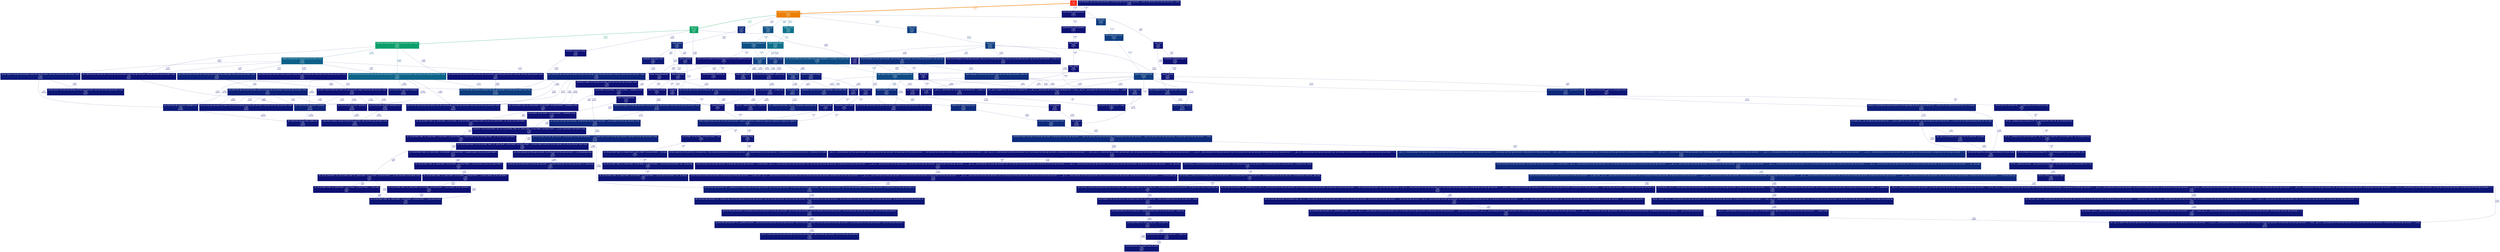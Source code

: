 digraph {
	graph [fontname=Arial, nodesep=0.125, ranksep=0.25];
	node [fontcolor=white, fontname=Arial, height=0, shape=box, style=filled, width=0];
	edge [fontname=Arial];
	1 [color="#fc1501", fontcolor="#ffffff", fontsize="10.00", label="main\n97.92%\n(0.00%)"];
	1 -> 2 [arrowsize="0.93", color="#eb7f03", fontcolor="#eb7f03", fontsize="10.00", label="86.65%\n1635×", labeldistance="3.47", penwidth="3.47"];
	1 -> 17 [arrowsize="0.35", color="#0d3d80", fontcolor="#0d3d80", fontsize="10.00", label="10.48%\n1×", labeldistance="0.50", penwidth="0.50"];
	1 -> 157 [arrowsize="0.35", color="#0d1074", fontcolor="#0d1074", fontsize="10.00", label="0.79%\n1×", labeldistance="0.50", penwidth="0.50"];
	2 [color="#eb7f03", fontcolor="#ffffff", fontsize="10.00", label="SharedComponent::TickComponents()\n86.65%\n(0.00%)\n1635×"];
	2 -> 3 [arrowsize="0.59", color="#0ba164", fontcolor="#0ba164", fontsize="10.00", label="35.19%\n1635×", labeldistance="1.41", penwidth="1.41"];
	2 -> 6 [arrowsize="0.44", color="#0c718c", fontcolor="#0c718c", fontsize="10.00", label="19.62%\n1635×", labeldistance="0.78", penwidth="0.78"];
	2 -> 9 [arrowsize="0.37", color="#0d5085", fontcolor="#0d5085", fontsize="10.00", label="13.96%\n1635×", labeldistance="0.56", penwidth="0.56"];
	2 -> 15 [arrowsize="0.35", color="#0d3e80", fontcolor="#0d3e80", fontsize="10.00", label="10.61%\n1634×", labeldistance="0.50", penwidth="0.50"];
	2 -> 34 [arrowsize="0.35", color="#0d287b", fontcolor="#0d287b", fontsize="10.00", label="6.26%\n1635×", labeldistance="0.50", penwidth="0.50"];
	2 -> 121 [arrowsize="0.35", color="#0d1174", fontcolor="#0d1174", fontsize="10.00", label="1.01%\n1635×", labeldistance="0.50", penwidth="0.50"];
	3 [color="#0ba164", fontcolor="#ffffff", fontsize="10.00", label="Map::Tick()\n35.19%\n(0.00%)\n1635×"];
	3 -> 4 [arrowsize="0.58", color="#0b9f6b", fontcolor="#0b9f6b", fontsize="10.00", label="33.86%\n26160×", labeldistance="1.35", penwidth="1.35"];
	3 -> 67 [arrowsize="0.35", color="#0d0d73", fontcolor="#0d0d73", fontsize="10.00", label="0.10%\n26160×", labeldistance="0.50", penwidth="0.50"];
	3 -> 133 [arrowsize="0.35", color="#0d1074", fontcolor="#0d1074", fontsize="10.00", label="0.76%\n26160×", labeldistance="0.50", penwidth="0.50"];
	3 -> 162 [arrowsize="0.35", color="#0d0f73", fontcolor="#0d0f73", fontsize="10.00", label="0.46%\n52320×", labeldistance="0.50", penwidth="0.50"];
	4 [color="#0b9f6b", fontcolor="#ffffff", fontsize="10.00", label="PlayerModel::UpdateMatrix(glm::tmat4x4<float, (glm::precision)0> const&)\n33.86%\n(0.00%)\n26160×"];
	4 -> 7 [arrowsize="0.39", color="#0c5686", fontcolor="#0c5686", fontsize="10.00", label="15.08%\n78480×", labeldistance="0.60", penwidth="0.60"];
	4 -> 8 [arrowsize="0.41", color="#0c6189", fontcolor="#0c6189", fontsize="10.00", label="17.02%\n184129×", labeldistance="0.68", penwidth="0.68"];
	4 -> 120 [arrowsize="0.35", color="#0d1074", fontcolor="#0d1074", fontsize="10.00", label="0.90%\n26160×", labeldistance="0.50", penwidth="0.50"];
	4 -> 122 [arrowsize="0.35", color="#0d1074", fontcolor="#0d1074", fontsize="10.00", label="0.87%\n26160×", labeldistance="0.50", penwidth="0.50"];
	5 [color="#0c718c", fontcolor="#ffffff", fontsize="10.00", label="Shader::RenderShaders()\n19.62%\n(0.00%)\n1635×"];
	5 -> 13 [arrowsize="0.35", color="#0d4081", fontcolor="#0d4081", fontsize="10.00", label="11.02%\n1635×", labeldistance="0.50", penwidth="0.50"];
	5 -> 20 [arrowsize="0.35", color="#0d317d", fontcolor="#0d317d", fontsize="10.00", label="8.11%\n1635×", labeldistance="0.50", penwidth="0.50"];
	6 [color="#0c718c", fontcolor="#ffffff", fontsize="10.00", label="Graphics::Tick()\n19.62%\n(0.00%)\n1635×"];
	6 -> 5 [arrowsize="0.44", color="#0c718c", fontcolor="#0c718c", fontsize="10.00", label="19.62%\n1635×", labeldistance="0.78", penwidth="0.78"];
	7 [color="#0c6389", fontcolor="#ffffff", fontsize="10.00", label="glm::tmat4x4<float, (glm::precision)0> glm::rotate<float, (glm::precision)0>(glm::tmat4x4<float, (glm::precision)0> const&, float, glm::tvec3<float, (glm::precision)0> const&)\n17.33%\n(0.00%)\n90180×"];
	7 -> 16 [arrowsize="0.35", color="#0d287b", fontcolor="#0d287b", fontsize="10.00", label="6.12%\n811618×", labeldistance="0.50", penwidth="0.50"];
	7 -> 37 [arrowsize="0.35", color="#0d1d78", fontcolor="#0d1d78", fontsize="10.00", label="3.82%\n1983958×", labeldistance="0.50", penwidth="0.50"];
	7 -> 46 [arrowsize="0.35", color="#0d0f74", fontcolor="#0d0f74", fontsize="10.00", label="0.64%\n901799×", labeldistance="0.50", penwidth="0.50"];
	7 -> 55 [arrowsize="0.35", color="#0d1776", fontcolor="#0d1776", fontsize="10.00", label="2.51%\n90180×", labeldistance="0.50", penwidth="0.50"];
	7 -> 61 [arrowsize="0.35", color="#0d1575", fontcolor="#0d1575", fontsize="10.00", label="2.08%\n2164320×", labeldistance="0.50", penwidth="0.50"];
	7 -> 63 [arrowsize="0.35", color="#0d1274", fontcolor="#0d1274", fontsize="10.00", label="1.25%\n541080×", labeldistance="0.50", penwidth="0.50"];
	7 -> 110 [arrowsize="0.35", color="#0d1074", fontcolor="#0d1074", fontsize="10.00", label="0.91%\n1623239×", labeldistance="0.50", penwidth="0.50"];
	8 [color="#0c6189", fontcolor="#ffffff", fontsize="10.00", label="Model3d::UpdateMatrix(glm::tmat4x4<float, (glm::precision)0> const&)\n17.02%\n(2.08%)\n184130×"];
	8 -> 7 [arrowsize="0.35", color="#0d1676", fontcolor="#0d1676", fontsize="10.00", label="2.25%\n11700×", labeldistance="0.50", penwidth="0.50"];
	8 -> 36 [arrowsize="0.35", color="#0d1e78", fontcolor="#0d1e78", fontsize="10.00", label="4.11%\n14163×", labeldistance="0.50", penwidth="0.50"];
	8 -> 40 [arrowsize="0.35", color="#0d2078", fontcolor="#0d2078", fontsize="10.00", label="4.37%\n14163×", labeldistance="0.50", penwidth="0.50"];
	8 -> 52 [arrowsize="0.35", color="#0d1a77", fontcolor="#0d1a77", fontsize="10.00", label="3.10%\n180229×", labeldistance="0.50", penwidth="0.50"];
	8 -> 122 [arrowsize="0.35", color="#0d0d73", fontcolor="#0d0d73", fontsize="10.00", label="0.13%\n3900×", labeldistance="0.50", penwidth="0.50"];
	8 -> 125 [arrowsize="0.35", color="#0d1074", fontcolor="#0d1074", fontsize="10.00", label="0.85%\n14163×", labeldistance="0.50", penwidth="0.50"];
	9 [color="#0d5085", fontcolor="#ffffff", fontsize="10.00", label="Loading::Tick()\n13.96%\n(0.00%)\n1635×"];
	9 -> 10 [arrowsize="0.37", color="#0d5085", fontcolor="#0d5085", fontsize="10.00", label="13.96%\n26×", labeldistance="0.56", penwidth="0.56"];
	10 [color="#0d5085", fontcolor="#ffffff", fontsize="10.00", label="std::function<void ()>::operator()() const\n13.96%\n(0.00%)\n26×"];
	10 -> 11 [arrowsize="0.36", color="#0d4b84", fontcolor="#0d4b84", fontsize="10.00", label="13.06%\n1×", labeldistance="0.52", penwidth="0.52"];
	10 -> 143 [arrowsize="0.35", color="#0d0f73", fontcolor="#0d0f73", fontsize="10.00", label="0.56%\n1×", labeldistance="0.50", penwidth="0.50"];
	11 [color="#0d4b84", fontcolor="#ffffff", fontsize="10.00", label="std::_Function_handler<void (), Map::Load(std::string const&)::{lambda()#1}>::_M_invoke(std::_Any_data const&)\n13.06%\n(0.00%)\n1×"];
	11 -> 12 [arrowsize="0.36", color="#0d4b84", fontcolor="#0d4b84", fontsize="10.00", label="13.06%\n1×", labeldistance="0.52", penwidth="0.52"];
	12 [color="#0d4b84", fontcolor="#ffffff", fontsize="10.00", label="Map::Load(std::string const&)::{lambda()#1}::operator()() const\n13.06%\n(0.00%)\n1×"];
	12 -> 25 [arrowsize="0.35", color="#0d2b7c", fontcolor="#0d2b7c", fontsize="10.00", label="6.84%\n33792×", labeldistance="0.50", penwidth="0.50"];
	12 -> 44 [arrowsize="0.35", color="#0d1e78", fontcolor="#0d1e78", fontsize="10.00", label="3.92%\n33792×", labeldistance="0.50", penwidth="0.50"];
	12 -> 112 [arrowsize="0.35", color="#0d1174", fontcolor="#0d1174", fontsize="10.00", label="1.04%\n131073×", labeldistance="0.50", penwidth="0.50"];
	12 -> 113 [arrowsize="0.35", color="#0d1174", fontcolor="#0d1174", fontsize="10.00", label="1.04%\n131072×", labeldistance="0.50", penwidth="0.50"];
	12 -> 128 [arrowsize="0.35", color="#0d0e73", fontcolor="#0d0e73", fontsize="10.00", label="0.21%\n131072×", labeldistance="0.50", penwidth="0.50"];
	13 [color="#0d4081", fontcolor="#ffffff", fontsize="10.00", label="Shader3d::Render()\n11.02%\n(2.08%)\n1635×"];
	13 -> 30 [arrowsize="0.35", color="#0d287b", fontcolor="#0d287b", fontsize="10.00", label="6.23%\n211903×", labeldistance="0.50", penwidth="0.50"];
	13 -> 36 [arrowsize="0.35", color="#0d0f73", fontcolor="#0d0f73", fontsize="10.00", label="0.47%\n1635×", labeldistance="0.50", penwidth="0.50"];
	13 -> 67 [arrowsize="0.35", color="#0d1174", fontcolor="#0d1174", fontsize="10.00", label="1.00%\n249529×", labeldistance="0.50", penwidth="0.50"];
	13 -> 97 [arrowsize="0.35", color="#0d1174", fontcolor="#0d1174", fontsize="10.00", label="1.04%\n249529×", labeldistance="0.50", penwidth="0.50"];
	14 [color="#0d3e80", fontcolor="#ffffff", fontsize="10.00", label="Player::Tick()\n10.61%\n(0.00%)\n26159×"];
	14 -> 21 [arrowsize="0.35", color="#0d2e7c", fontcolor="#0d2e7c", fontsize="10.00", label="7.40%\n26160×", labeldistance="0.50", penwidth="0.50"];
	14 -> 47 [arrowsize="0.35", color="#0d0f73", fontcolor="#0d0f73", fontsize="10.00", label="0.43%\n103953×", labeldistance="0.50", penwidth="0.50"];
	14 -> 48 [arrowsize="0.35", color="#0d0e73", fontcolor="#0d0e73", fontsize="10.00", label="0.41%\n104640×", labeldistance="0.50", penwidth="0.50"];
	14 -> 57 [arrowsize="0.35", color="#0d1675", fontcolor="#0d1675", fontsize="10.00", label="2.14%\n26160×", labeldistance="0.50", penwidth="0.50"];
	14 -> 162 [arrowsize="0.35", color="#0d0e73", fontcolor="#0d0e73", fontsize="10.00", label="0.23%\n26160×", labeldistance="0.50", penwidth="0.50"];
	15 [color="#0d3e80", fontcolor="#ffffff", fontsize="10.00", label="World::Tick()\n10.61%\n(0.00%)\n1634×"];
	15 -> 14 [arrowsize="0.35", color="#0d3e80", fontcolor="#0d3e80", fontsize="10.00", label="10.61%\n26159×", labeldistance="0.50", penwidth="0.50"];
	16 [color="#0d3d80", fontcolor="#ffffff", fontsize="10.00", label="glm::tvec4<float, (glm::precision)0> glm::operator*<float, (glm::precision)0>(glm::tvec4<float, (glm::precision)0> const&, float)\n10.42%\n(10.42%)\n1381006×"];
	17 [color="#0d3d80", fontcolor="#ffffff", fontsize="10.00", label="Client::Start()\n10.48%\n(0.00%)\n1×"];
	17 -> 18 [arrowsize="0.35", color="#0d3d80", fontcolor="#0d3d80", fontsize="10.00", label="10.47%\n1×", labeldistance="0.50", penwidth="0.50"];
	18 [color="#0d3d80", fontcolor="#ffffff", fontsize="10.00", label="Map::Load(std::string const&)\n10.47%\n(0.00%)\n1×"];
	18 -> 19 [arrowsize="0.35", color="#0d3c80", fontcolor="#0d3c80", fontsize="10.00", label="10.30%\n1×", labeldistance="0.50", penwidth="0.50"];
	19 [color="#0d3c80", fontcolor="#ffffff", fontsize="10.00", label="World::Load(std::string const&)\n10.30%\n(0.00%)\n1×"];
	19 -> 35 [arrowsize="0.35", color="#0d287b", fontcolor="#0d287b", fontsize="10.00", label="6.25%\n131072×", labeldistance="0.50", penwidth="0.50"];
	19 -> 43 [arrowsize="0.35", color="#0d1074", fontcolor="#0d1074", fontsize="10.00", label="0.77%\n196608×", labeldistance="0.50", penwidth="0.50"];
	19 -> 112 [arrowsize="0.35", color="#0d1174", fontcolor="#0d1174", fontsize="10.00", label="1.04%\n131073×", labeldistance="0.50", penwidth="0.50"];
	19 -> 113 [arrowsize="0.35", color="#0d1174", fontcolor="#0d1174", fontsize="10.00", label="1.04%\n131072×", labeldistance="0.50", penwidth="0.50"];
	19 -> 119 [arrowsize="0.35", color="#0d1074", fontcolor="#0d1074", fontsize="10.00", label="0.69%\n1×", labeldistance="0.50", penwidth="0.50"];
	19 -> 128 [arrowsize="0.35", color="#0d0f73", fontcolor="#0d0f73", fontsize="10.00", label="0.50%\n310272×", labeldistance="0.50", penwidth="0.50"];
	20 [color="#0d317d", fontcolor="#ffffff", fontsize="10.00", label="ShaderShadow::Render()\n8.11%\n(2.08%)\n1635×"];
	20 -> 36 [arrowsize="0.35", color="#0d0f73", fontcolor="#0d0f73", fontsize="10.00", label="0.47%\n1635×", labeldistance="0.50", penwidth="0.50"];
	20 -> 49 [arrowsize="0.35", color="#0d1c77", fontcolor="#0d1c77", fontsize="10.00", label="3.68%\n185871×", labeldistance="0.50", penwidth="0.50"];
	20 -> 67 [arrowsize="0.35", color="#0d1074", fontcolor="#0d1074", fontsize="10.00", label="0.85%\n212100×", labeldistance="0.50", penwidth="0.50"];
	20 -> 97 [arrowsize="0.35", color="#0d1074", fontcolor="#0d1074", fontsize="10.00", label="0.88%\n212100×", labeldistance="0.50", penwidth="0.50"];
	21 [color="#0d2e7c", fontcolor="#ffffff", fontsize="10.00", label="World::MoveBox(glm::tvec3<float, (glm::precision)0>*, glm::tvec3<float, (glm::precision)0>*, glm::tvec3<float, (glm::precision)0> const&, float) const\n7.40%\n(0.00%)\n26160×"];
	21 -> 22 [arrowsize="0.35", color="#0d2c7c", fontcolor="#0d2c7c", fontsize="10.00", label="6.97%\n140228×", labeldistance="0.50", penwidth="0.50"];
	21 -> 70 [arrowsize="0.35", color="#0d0f73", fontcolor="#0d0f73", fontsize="10.00", label="0.43%\n63311×", labeldistance="0.50", penwidth="0.50"];
	22 [color="#0d2c7c", fontcolor="#ffffff", fontsize="10.00", label="World::TestBox(glm::tvec3<float, (glm::precision)0> const&, glm::tvec3<float, (glm::precision)0> const&) const\n6.97%\n(0.00%)\n140228×"];
	22 -> 47 [arrowsize="0.35", color="#0d1a77", fontcolor="#0d1a77", fontsize="10.00", label="3.02%\n735662×", labeldistance="0.50", penwidth="0.50"];
	22 -> 48 [arrowsize="0.35", color="#0d1977", fontcolor="#0d1977", fontsize="10.00", label="2.99%\n762878×", labeldistance="0.50", penwidth="0.50"];
	22 -> 70 [arrowsize="0.35", color="#0d1174", fontcolor="#0d1174", fontsize="10.00", label="0.96%\n140228×", labeldistance="0.50", penwidth="0.50"];
	23 [color="#0d2b7c", fontcolor="#ffffff", fontsize="10.00", label="Geometry3d::Push(std::vector<glm::tvec3<float, (glm::precision)0>, std::allocator<glm::tvec3<float, (glm::precision)0> > > const&, std::vector<glm::tvec3<float, (glm::precision)0>, std::allocator<glm::tvec3<float, (glm::precision)0> > > const&, std::vector<glm::tvec2<float, (glm::precision)0>, std::allocator<glm::tvec2<float, (glm::precision)0> > > const&)\n6.84%\n(0.00%)\n33820×"];
	23 -> 29 [arrowsize="0.35", color="#0d287b", fontcolor="#0d287b", fontsize="10.00", label="6.25%\n67640×", labeldistance="0.50", penwidth="0.50"];
	23 -> 131 [arrowsize="0.35", color="#0d0f74", fontcolor="#0d0f74", fontsize="10.00", label="0.59%\n33820×", labeldistance="0.50", penwidth="0.50"];
	24 [color="#0d2b7c", fontcolor="#ffffff", fontsize="10.00", label="Geometry3d::operator+=(Geometry3d const&)\n6.84%\n(0.00%)\n33820×"];
	24 -> 23 [arrowsize="0.35", color="#0d2b7c", fontcolor="#0d2b7c", fontsize="10.00", label="6.84%\n33820×", labeldistance="0.50", penwidth="0.50"];
	25 [color="#0d2b7c", fontcolor="#ffffff", fontsize="10.00", label="Model3d::Add(Geometry3d const&)\n6.84%\n(0.00%)\n33820×"];
	25 -> 26 [arrowsize="0.35", color="#0d2b7c", fontcolor="#0d2b7c", fontsize="10.00", label="6.84%\n33820×", labeldistance="0.50", penwidth="0.50"];
	26 [color="#0d2b7c", fontcolor="#ffffff", fontsize="10.00", label="Model3d::Data::Add(Geometry3d const&)\n6.84%\n(0.00%)\n33820×"];
	26 -> 24 [arrowsize="0.35", color="#0d2b7c", fontcolor="#0d2b7c", fontsize="10.00", label="6.84%\n33820×", labeldistance="0.50", penwidth="0.50"];
	27 [color="#0d287b", fontcolor="#ffffff", fontsize="10.00", label="void std::vector<glm::tvec3<float, (glm::precision)0>, std::allocator<glm::tvec3<float, (glm::precision)0> > >::_M_range_insert<__gnu_cxx::__normal_iterator<glm::tvec3<float, (glm::precision)0> const*, std::vector<glm::tvec3<float, (glm::precision)0>, std::allocator<glm::tvec3<float, (glm::precision)0> > > > >(__gnu_cxx::__normal_iterator<glm::tvec3<float, (glm::precision)0>*, std::vector<glm::tvec3<float, (glm::precision)0>, std::allocator<glm::tvec3<float, (glm::precision)0> > > >, __gnu_cxx::__normal_iterator<glm::tvec3<float, (glm::precision)0> const*, std::vector<glm::tvec3<float, (glm::precision)0>, std::allocator<glm::tvec3<float, (glm::precision)0> > > >, __gnu_cxx::__normal_iterator<glm::tvec3<float, (glm::precision)0> const*, std::vector<glm::tvec3<float, (glm::precision)0>, std::allocator<glm::tvec3<float, (glm::precision)0> > > >, std::forward_iterator_tag)\n6.25%\n(0.00%)\n67640×"];
	27 -> 66 [arrowsize="0.35", color="#0d0e73", fontcolor="#0d0e73", fontsize="10.00", label="0.23%\n67640×", labeldistance="0.50", penwidth="0.50"];
	27 -> 82 [arrowsize="0.35", color="#0d1575", fontcolor="#0d1575", fontsize="10.00", label="2.08%\n67550×", labeldistance="0.50", penwidth="0.50"];
	27 -> 84 [arrowsize="0.35", color="#0d1575", fontcolor="#0d1575", fontsize="10.00", label="2.08%\n67549×", labeldistance="0.50", penwidth="0.50"];
	27 -> 100 [arrowsize="0.35", color="#0d1475", fontcolor="#0d1475", fontsize="10.00", label="1.86%\n67638×", labeldistance="0.50", penwidth="0.50"];
	28 [color="#0d287b", fontcolor="#ffffff", fontsize="10.00", label="void std::vector<glm::tvec3<float, (glm::precision)0>, std::allocator<glm::tvec3<float, (glm::precision)0> > >::_M_insert_dispatch<__gnu_cxx::__normal_iterator<glm::tvec3<float, (glm::precision)0> const*, std::vector<glm::tvec3<float, (glm::precision)0>, std::allocator<glm::tvec3<float, (glm::precision)0> > > > >(__gnu_cxx::__normal_iterator<glm::tvec3<float, (glm::precision)0>*, std::vector<glm::tvec3<float, (glm::precision)0>, std::allocator<glm::tvec3<float, (glm::precision)0> > > >, __gnu_cxx::__normal_iterator<glm::tvec3<float, (glm::precision)0> const*, std::vector<glm::tvec3<float, (glm::precision)0>, std::allocator<glm::tvec3<float, (glm::precision)0> > > >, __gnu_cxx::__normal_iterator<glm::tvec3<float, (glm::precision)0> const*, std::vector<glm::tvec3<float, (glm::precision)0>, std::allocator<glm::tvec3<float, (glm::precision)0> > > >, std::__false_type)\n6.25%\n(0.00%)\n67640×"];
	28 -> 27 [arrowsize="0.35", color="#0d287b", fontcolor="#0d287b", fontsize="10.00", label="6.25%\n67640×", labeldistance="0.50", penwidth="0.50"];
	29 [color="#0d287b", fontcolor="#ffffff", fontsize="10.00", label="__gnu_cxx::__normal_iterator<glm::tvec3<float, (glm::precision)0>*, std::vector<glm::tvec3<float, (glm::precision)0>, std::allocator<glm::tvec3<float, (glm::precision)0> > > > std::vector<glm::tvec3<float, (glm::precision)0>, std::allocator<glm::tvec3<float, (glm::precision)0> > >::insert<__gnu_cxx::__normal_iterator<glm::tvec3<float, (glm::precision)0> const*, std::vector<glm::tvec3<float, (glm::precision)0>, std::allocator<glm::tvec3<float, (glm::precision)0> > > >, void>(__gnu_cxx::__normal_iterator<glm::tvec3<float, (glm::precision)0> const*, std::vector<glm::tvec3<float, (glm::precision)0>, std::allocator<glm::tvec3<float, (glm::precision)0> > > >, __gnu_cxx::__normal_iterator<glm::tvec3<float, (glm::precision)0> const*, std::vector<glm::tvec3<float, (glm::precision)0>, std::allocator<glm::tvec3<float, (glm::precision)0> > > >, __gnu_cxx::__normal_iterator<glm::tvec3<float, (glm::precision)0> const*, std::vector<glm::tvec3<float, (glm::precision)0>, std::allocator<glm::tvec3<float, (glm::precision)0> > > >)\n6.25%\n(0.00%)\n67640×"];
	29 -> 28 [arrowsize="0.35", color="#0d287b", fontcolor="#0d287b", fontsize="10.00", label="6.25%\n67640×", labeldistance="0.50", penwidth="0.50"];
	30 [color="#0d287b", fontcolor="#ffffff", fontsize="10.00", label="Model3d::Render()\n6.23%\n(2.08%)\n211903×"];
	30 -> 41 [arrowsize="0.35", color="#0d1676", fontcolor="#0d1676", fontsize="10.00", label="2.18%\n211903×", labeldistance="0.50", penwidth="0.50"];
	30 -> 107 [arrowsize="0.35", color="#0d1475", fontcolor="#0d1475", fontsize="10.00", label="1.67%\n635709×", labeldistance="0.50", penwidth="0.50"];
	31 [color="#0d257a", fontcolor="#ffffff", fontsize="10.00", label="std::vector<glm::tvec2<float, (glm::precision)0>, std::allocator<glm::tvec2<float, (glm::precision)0> > >::push_back(glm::tvec2<float, (glm::precision)0> const&)\n5.54%\n(0.00%)\n286413×"];
	31 -> 32 [arrowsize="0.35", color="#0d257a", fontcolor="#0d257a", fontsize="10.00", label="5.54%\n161590×", labeldistance="0.50", penwidth="0.50"];
	32 [color="#0d257a", fontcolor="#ffffff", fontsize="10.00", label="void std::vector<glm::tvec2<float, (glm::precision)0>, std::allocator<glm::tvec2<float, (glm::precision)0> > >::_M_emplace_back_aux<glm::tvec2<float, (glm::precision)0> const&>(glm::tvec2<float, (glm::precision)0> const&)\n5.54%\n(0.00%)\n161590×"];
	32 -> 45 [arrowsize="0.35", color="#0d1c77", fontcolor="#0d1c77", fontsize="10.00", label="3.54%\n161589×", labeldistance="0.50", penwidth="0.50"];
	32 -> 75 [arrowsize="0.35", color="#0d1575", fontcolor="#0d1575", fontsize="10.00", label="2.00%\n161590×", labeldistance="0.50", penwidth="0.50"];
	33 [color="#0d287b", fontcolor="#ffffff", fontsize="10.00", label="Image::Validate()\n6.26%\n(0.00%)\n3268×"];
	33 -> 53 [arrowsize="0.35", color="#0d1976", fontcolor="#0d1976", fontsize="10.00", label="2.84%\n3268×", labeldistance="0.50", penwidth="0.50"];
	33 -> 104 [arrowsize="0.35", color="#0d1675", fontcolor="#0d1675", fontsize="10.00", label="2.14%\n3268×", labeldistance="0.50", penwidth="0.50"];
	33 -> 134 [arrowsize="0.35", color="#0d1274", fontcolor="#0d1274", fontsize="10.00", label="1.16%\n3268×", labeldistance="0.50", penwidth="0.50"];
	34 [color="#0d287b", fontcolor="#ffffff", fontsize="10.00", label="UI::Tick()\n6.26%\n(0.00%)\n1635×"];
	34 -> 33 [arrowsize="0.35", color="#0d287b", fontcolor="#0d287b", fontsize="10.00", label="6.26%\n3268×", labeldistance="0.50", penwidth="0.50"];
	35 [color="#0d287b", fontcolor="#ffffff", fontsize="10.00", label="std::vector<Tile, std::allocator<Tile> >::push_back(Tile const&)\n6.25%\n(0.00%)\n131072×"];
	35 -> 51 [arrowsize="0.35", color="#0d1f78", fontcolor="#0d1f78", fontsize="10.00", label="4.17%\n131054×", labeldistance="0.50", penwidth="0.50"];
	35 -> 58 [arrowsize="0.35", color="#0d1575", fontcolor="#0d1575", fontsize="10.00", label="2.08%\n18×", labeldistance="0.50", penwidth="0.50"];
	36 [color="#0d2379", fontcolor="#ffffff", fontsize="10.00", label="glm::tmat4x4<float, (glm::precision)0> glm::operator*<float, (glm::precision)0>(glm::tmat4x4<float, (glm::precision)0> const&, glm::tmat4x4<float, (glm::precision)0> const&)\n5.06%\n(2.08%)\n17433×"];
	36 -> 16 [arrowsize="0.35", color="#0d1675", fontcolor="#0d1675", fontsize="10.00", label="2.10%\n278928×", labeldistance="0.50", penwidth="0.50"];
	36 -> 37 [arrowsize="0.35", color="#0d0d73", fontcolor="#0d0d73", fontsize="10.00", label="0.13%\n69732×", labeldistance="0.50", penwidth="0.50"];
	36 -> 63 [arrowsize="0.35", color="#0d0f73", fontcolor="#0d0f73", fontsize="10.00", label="0.49%\n209196×", labeldistance="0.50", penwidth="0.50"];
	36 -> 123 [arrowsize="0.35", color="#0d0d73", fontcolor="#0d0d73", fontsize="10.00", label="0.16%\n278928×", labeldistance="0.50", penwidth="0.50"];
	37 [color="#0d2279", fontcolor="#ffffff", fontsize="10.00", label="glm::tmat4x4<float, (glm::precision)0>::operator[](int)\n4.88%\n(4.17%)\n2535428×"];
	37 -> 59 [arrowsize="0.35", color="#0d1074", fontcolor="#0d1074", fontsize="10.00", label="0.71%\n2535428×", labeldistance="0.50", penwidth="0.50"];
	38 [color="#0d2179", fontcolor="#ffffff", fontsize="10.00", label="Geometry3d::Push(glm::tvec3<float, (glm::precision)0> const&, glm::tvec3<float, (glm::precision)0> const&, glm::tvec2<float, (glm::precision)0> const&)\n4.72%\n(0.00%)\n243723×"];
	38 -> 31 [arrowsize="0.35", color="#0d2179", fontcolor="#0d2179", fontsize="10.00", label="4.72%\n243723×", labeldistance="0.50", penwidth="0.50"];
	39 [color="#0d2078", fontcolor="#ffffff", fontsize="10.00", label="glm::tmat4x4<float, (glm::precision)0> glm::detail::compute_inverse<float, (glm::precision)0>(glm::tmat4x4<float, (glm::precision)0> const&)\n4.45%\n(0.00%)\n14445×"];
	39 -> 37 [arrowsize="0.35", color="#0d0d73", fontcolor="#0d0d73", fontsize="10.00", label="0.11%\n57780×", labeldistance="0.50", penwidth="0.50"];
	39 -> 46 [arrowsize="0.35", color="#0d1074", fontcolor="#0d1074", fontsize="10.00", label="0.91%\n1285605×", labeldistance="0.50", penwidth="0.50"];
	39 -> 63 [arrowsize="0.35", color="#0d0d73", fontcolor="#0d0d73", fontsize="10.00", label="0.13%\n57780×", labeldistance="0.50", penwidth="0.50"];
	39 -> 71 [arrowsize="0.35", color="#0d1575", fontcolor="#0d1575", fontsize="10.00", label="2.08%\n245565×", labeldistance="0.50", penwidth="0.50"];
	39 -> 123 [arrowsize="0.35", color="#0d1074", fontcolor="#0d1074", fontsize="10.00", label="0.71%\n1271160×", labeldistance="0.50", penwidth="0.50"];
	40 [color="#0d2078", fontcolor="#ffffff", fontsize="10.00", label="glm::tmat4x4<float, (glm::precision)0> glm::inverse<float, (glm::precision)0, glm::tmat4x4>(glm::tmat4x4<float, (glm::precision)0> const&)\n4.45%\n(0.00%)\n14445×"];
	40 -> 39 [arrowsize="0.35", color="#0d2078", fontcolor="#0d2078", fontsize="10.00", label="4.45%\n14445×", labeldistance="0.50", penwidth="0.50"];
	41 [color="#0d1f78", fontcolor="#ffffff", fontsize="10.00", label="Texture::Bind() const\n4.17%\n(0.00%)\n404341×"];
	41 -> 42 [arrowsize="0.35", color="#0d1f78", fontcolor="#0d1f78", fontsize="10.00", label="4.17%\n404341×", labeldistance="0.50", penwidth="0.50"];
	42 [color="#0d1f78", fontcolor="#ffffff", fontsize="10.00", label="std::__shared_ptr<Texture::Data, (__gnu_cxx::_Lock_policy)2>::operator bool() const\n4.17%\n(4.17%)\n404341×"];
	43 [color="#0d1f78", fontcolor="#ffffff", fontsize="10.00", label="World::GetTile(int, int, int) const\n4.17%\n(4.17%)\n1064227×"];
	44 [color="#0d1e78", fontcolor="#ffffff", fontsize="10.00", label="Quad(quad3 const&, glm::tvec3<float, (glm::precision)0> const&, quad2 const&)\n3.92%\n(0.00%)\n33804×"];
	44 -> 38 [arrowsize="0.35", color="#0d1e78", fontcolor="#0d1e78", fontsize="10.00", label="3.92%\n202824×", labeldistance="0.50", penwidth="0.50"];
	45 [color="#0d1d78", fontcolor="#ffffff", fontsize="10.00", label="glm::tvec2<float, (glm::precision)0>* std::__uninitialized_move_if_noexcept_a<glm::tvec2<float, (glm::precision)0>*, glm::tvec2<float, (glm::precision)0>*, std::allocator<glm::tvec2<float, (glm::precision)0> > >(glm::tvec2<float, (glm::precision)0>*, glm::tvec2<float, (glm::precision)0>*, glm::tvec2<float, (glm::precision)0>*, std::allocator<glm::tvec2<float, (glm::precision)0> >&)\n3.83%\n(2.08%)\n174758×"];
	45 -> 74 [arrowsize="0.35", color="#0d1475", fontcolor="#0d1475", fontsize="10.00", label="1.75%\n174758×", labeldistance="0.50", penwidth="0.50"];
	46 [color="#0d1b77", fontcolor="#ffffff", fontsize="10.00", label="glm::tmat4x4<float, (glm::precision)0>::operator[](int) const\n3.46%\n(2.08%)\n4903592×"];
	46 -> 59 [arrowsize="0.35", color="#0d1275", fontcolor="#0d1275", fontsize="10.00", label="1.37%\n4903594×", labeldistance="0.50", penwidth="0.50"];
	47 [color="#0d1b77", fontcolor="#ffffff", fontsize="10.00", label="Tile::isPhys() const\n3.45%\n(2.08%)\n839716×"];
	47 -> 62 [arrowsize="0.35", color="#0d1274", fontcolor="#0d1274", fontsize="10.00", label="1.37%\n839716×", labeldistance="0.50", penwidth="0.50"];
	48 [color="#0d1b77", fontcolor="#ffffff", fontsize="10.00", label="World::GetTile(glm::tvec3<float, (glm::precision)0> const&) const\n3.40%\n(0.00%)\n867619×"];
	48 -> 43 [arrowsize="0.35", color="#0d1b77", fontcolor="#0d1b77", fontsize="10.00", label="3.40%\n867619×", labeldistance="0.50", penwidth="0.50"];
	49 [color="#0d1c77", fontcolor="#ffffff", fontsize="10.00", label="Model3d::ShadowModel::Render()\n3.68%\n(0.00%)\n185871×"];
	49 -> 41 [arrowsize="0.35", color="#0d1575", fontcolor="#0d1575", fontsize="10.00", label="1.92%\n185871×", labeldistance="0.50", penwidth="0.50"];
	49 -> 105 [arrowsize="0.35", color="#0d1475", fontcolor="#0d1475", fontsize="10.00", label="1.63%\n185871×", labeldistance="0.50", penwidth="0.50"];
	50 [color="#0d1f78", fontcolor="#ffffff", fontsize="10.00", label="Shader::Shader(std::string const&, glm::tvec2<float, (glm::precision)0>, unsigned int, unsigned char, unsigned char, unsigned char, unsigned char, unsigned char, unsigned int)\n4.17%\n(0.00%)\n5×"];
	50 -> 87 [arrowsize="0.35", color="#0d1575", fontcolor="#0d1575", fontsize="10.00", label="2.08%\n20×", labeldistance="0.50", penwidth="0.50"];
	50 -> 115 [arrowsize="0.35", color="#0d1575", fontcolor="#0d1575", fontsize="10.00", label="2.08%\n5×", labeldistance="0.50", penwidth="0.50"];
	51 [color="#0d1f78", fontcolor="#ffffff", fontsize="10.00", label="decltype (_S_construct({parm#1}, {parm#2}, (forward<Tile const&>)({parm#3}))) std::allocator_traits<std::allocator<Tile> >::construct<Tile, Tile const&>(std::allocator<Tile>&, Tile*, Tile const&)\n4.17%\n(0.00%)\n131072×"];
	51 -> 54 [arrowsize="0.35", color="#0d1c77", fontcolor="#0d1c77", fontsize="10.00", label="3.47%\n131072×", labeldistance="0.50", penwidth="0.50"];
	51 -> 111 [arrowsize="0.35", color="#0d1074", fontcolor="#0d1074", fontsize="10.00", label="0.69%\n131072×", labeldistance="0.50", penwidth="0.50"];
	52 [color="#0d1a77", fontcolor="#ffffff", fontsize="10.00", label="bool glm::operator!=<float, (glm::precision)0>(glm::tmat4x4<float, (glm::precision)0> const&, glm::tmat4x4<float, (glm::precision)0> const&)\n3.10%\n(0.00%)\n180229×"];
	52 -> 46 [arrowsize="0.35", color="#0d1174", fontcolor="#0d1174", fontsize="10.00", label="1.01%\n1436032×", labeldistance="0.50", penwidth="0.50"];
	52 -> 65 [arrowsize="0.35", color="#0d1575", fontcolor="#0d1575", fontsize="10.00", label="2.08%\n718017×", labeldistance="0.50", penwidth="0.50"];
	53 [color="#0d1976", fontcolor="#ffffff", fontsize="10.00", label="Quad(quad2 const&, quad2 const&)\n2.84%\n(2.08%)\n3269×"];
	53 -> 126 [arrowsize="0.35", color="#0d1074", fontcolor="#0d1074", fontsize="10.00", label="0.76%\n19614×", labeldistance="0.50", penwidth="0.50"];
	54 [color="#0d1c77", fontcolor="#ffffff", fontsize="10.00", label="std::enable_if<std::__and_<std::allocator_traits<std::allocator<Tile> >::__construct_helper<Tile, Tile const&>::type>::value, void>::type std::allocator_traits<std::allocator<Tile> >::_S_construct<Tile, Tile const&>(std::allocator<Tile>&, Tile*, Tile const&)\n3.47%\n(0.00%)\n131072×"];
	54 -> 56 [arrowsize="0.35", color="#0d1876", fontcolor="#0d1876", fontsize="10.00", label="2.78%\n131072×", labeldistance="0.50", penwidth="0.50"];
	54 -> 111 [arrowsize="0.35", color="#0d1074", fontcolor="#0d1074", fontsize="10.00", label="0.69%\n131072×", labeldistance="0.50", penwidth="0.50"];
	55 [color="#0d1876", fontcolor="#ffffff", fontsize="10.00", label="glm::tvec3<float, (glm::precision)0> glm::normalize<float, (glm::precision)0, glm::tvec3>(glm::tvec3<float, (glm::precision)0> const&)\n2.76%\n(2.08%)\n99357×"];
	55 -> 70 [arrowsize="0.35", color="#0d1074", fontcolor="#0d1074", fontsize="10.00", label="0.68%\n99357×", labeldistance="0.50", penwidth="0.50"];
	56 [color="#0d1876", fontcolor="#ffffff", fontsize="10.00", label="void __gnu_cxx::new_allocator<Tile>::construct<Tile, Tile const&>(Tile*, Tile const&)\n2.78%\n(2.08%)\n131072×"];
	56 -> 111 [arrowsize="0.35", color="#0d1074", fontcolor="#0d1074", fontsize="10.00", label="0.69%\n131072×", labeldistance="0.50", penwidth="0.50"];
	57 [color="#0d1675", fontcolor="#ffffff", fontsize="10.00", label="World::IntersectPlayer(glm::tvec3<float, (glm::precision)0> const&, glm::tvec3<float, (glm::precision)0> const&, glm::tvec3<float, (glm::precision)0>*, glm::tvec3<float, (glm::precision)0>*, int, float) const\n2.14%\n(2.08%)\n26160×"];
	58 [color="#0d1575", fontcolor="#ffffff", fontsize="10.00", label="void std::vector<Tile, std::allocator<Tile> >::_M_emplace_back_aux<Tile const&>(Tile const&)\n2.08%\n(0.00%)\n18×"];
	58 -> 91 [arrowsize="0.35", color="#0d1575", fontcolor="#0d1575", fontsize="10.00", label="2.08%\n18×", labeldistance="0.50", penwidth="0.50"];
	59 [color="#0d1575", fontcolor="#ffffff", fontsize="10.00", label="glm::tmat4x4<float, (glm::precision)0>::length() const\n2.08%\n(2.08%)\n7439022×"];
	60 [color="#0d1575", fontcolor="#ffffff", fontsize="10.00", label="int glm::detail::component_count<glm::tvec4<float, (glm::precision)0> >(glm::tvec4<float, (glm::precision)0> const&)\n2.08%\n(2.08%)\n3732615×"];
	61 [color="#0d1575", fontcolor="#ffffff", fontsize="10.00", label="glm::tvec3<float, (glm::precision)0>::operator[](int)\n2.08%\n(2.08%)\n2164320×"];
	62 [color="#0d1575", fontcolor="#ffffff", fontsize="10.00", label="Tile::isPhys(int)\n2.08%\n(2.08%)\n1281060×"];
	63 [color="#0d1575", fontcolor="#ffffff", fontsize="10.00", label="glm::tvec4<float, (glm::precision)0> glm::operator+<float, (glm::precision)0>(glm::tvec4<float, (glm::precision)0> const&, glm::tvec4<float, (glm::precision)0> const&)\n2.08%\n(2.08%)\n898236×"];
	64 [color="#0d1575", fontcolor="#ffffff", fontsize="10.00", label="void std::_Construct<glm::tvec2<float, (glm::precision)0>, glm::tvec2<float, (glm::precision)0> >(glm::tvec2<float, (glm::precision)0>*, glm::tvec2<float, (glm::precision)0>&&)\n2.08%\n(2.08%)\n741685×"];
	65 [color="#0d1575", fontcolor="#ffffff", fontsize="10.00", label="bool glm::operator!=<float, (glm::precision)0>(glm::tvec4<float, (glm::precision)0> const&, glm::tvec4<float, (glm::precision)0> const&)\n2.08%\n(2.08%)\n718017×"];
	66 [color="#0d1575", fontcolor="#ffffff", fontsize="10.00", label="bool __gnu_cxx::operator!=<glm::tvec3<float, (glm::precision)0> const*, std::vector<glm::tvec3<float, (glm::precision)0>, std::allocator<glm::tvec3<float, (glm::precision)0> > > >(__gnu_cxx::__normal_iterator<glm::tvec3<float, (glm::precision)0> const*, std::vector<glm::tvec3<float, (glm::precision)0>, std::allocator<glm::tvec3<float, (glm::precision)0> > > > const&, __gnu_cxx::__normal_iterator<glm::tvec3<float, (glm::precision)0> const*, std::vector<glm::tvec3<float, (glm::precision)0>, std::allocator<glm::tvec3<float, (glm::precision)0> > > > const&)\n2.08%\n(2.08%)\n622724×"];
	67 [color="#0d1575", fontcolor="#ffffff", fontsize="10.00", label="Model::isEnabled() const\n2.08%\n(2.08%)\n519108×"];
	68 [color="#0d1575", fontcolor="#ffffff", fontsize="10.00", label="__gnu_cxx::__aligned_buffer<Model*>::_M_ptr() const\n2.08%\n(2.08%)\n502018×"];
	69 [color="#0d1575", fontcolor="#ffffff", fontsize="10.00", label="std::_Rb_tree_node<Model*>::_M_valptr() const\n2.08%\n(0.00%)\n502018×"];
	69 -> 68 [arrowsize="0.35", color="#0d1575", fontcolor="#0d1575", fontsize="10.00", label="2.08%\n502018×", labeldistance="0.50", penwidth="0.50"];
	70 [color="#0d1575", fontcolor="#ffffff", fontsize="10.00", label="glm::tvec3<float, (glm::precision)0> glm::operator*<float, (glm::precision)0>(glm::tvec3<float, (glm::precision)0> const&, float const&)\n2.08%\n(2.08%)\n304461×"];
	71 [color="#0d1575", fontcolor="#ffffff", fontsize="10.00", label="glm::tvec4<float, (glm::precision)0> glm::operator*<float, (glm::precision)0>(glm::tvec4<float, (glm::precision)0> const&, glm::tvec4<float, (glm::precision)0> const&)\n2.08%\n(2.08%)\n245565×"];
	72 [color="#0d1575", fontcolor="#ffffff", fontsize="10.00", label="glm::tvec2<float, (glm::precision)0>* std::__uninitialized_copy<false>::__uninit_copy<std::move_iterator<glm::tvec2<float, (glm::precision)0>*>, glm::tvec2<float, (glm::precision)0>*>(std::move_iterator<glm::tvec2<float, (glm::precision)0>*>, std::move_iterator<glm::tvec2<float, (glm::precision)0>*>, glm::tvec2<float, (glm::precision)0>*)\n2.08%\n(0.00%)\n208533×"];
	72 -> 64 [arrowsize="0.35", color="#0d1575", fontcolor="#0d1575", fontsize="10.00", label="2.08%\n741685×", labeldistance="0.50", penwidth="0.50"];
	73 [color="#0d1575", fontcolor="#ffffff", fontsize="10.00", label="glm::tvec2<float, (glm::precision)0>* std::uninitialized_copy<std::move_iterator<glm::tvec2<float, (glm::precision)0>*>, glm::tvec2<float, (glm::precision)0>*>(std::move_iterator<glm::tvec2<float, (glm::precision)0>*>, std::move_iterator<glm::tvec2<float, (glm::precision)0>*>, glm::tvec2<float, (glm::precision)0>*)\n2.08%\n(0.00%)\n208533×"];
	73 -> 72 [arrowsize="0.35", color="#0d1575", fontcolor="#0d1575", fontsize="10.00", label="2.08%\n208533×", labeldistance="0.50", penwidth="0.50"];
	74 [color="#0d1575", fontcolor="#ffffff", fontsize="10.00", label="glm::tvec2<float, (glm::precision)0>* std::__uninitialized_copy_a<std::move_iterator<glm::tvec2<float, (glm::precision)0>*>, glm::tvec2<float, (glm::precision)0>*, glm::tvec2<float, (glm::precision)0> >(std::move_iterator<glm::tvec2<float, (glm::precision)0>*>, std::move_iterator<glm::tvec2<float, (glm::precision)0>*>, glm::tvec2<float, (glm::precision)0>*, std::allocator<glm::tvec2<float, (glm::precision)0> >&)\n2.08%\n(0.00%)\n208533×"];
	74 -> 73 [arrowsize="0.35", color="#0d1575", fontcolor="#0d1575", fontsize="10.00", label="2.08%\n208533×", labeldistance="0.50", penwidth="0.50"];
	75 [color="#0d1575", fontcolor="#ffffff", fontsize="10.00", label="std::_Vector_base<glm::tvec2<float, (glm::precision)0>, std::allocator<glm::tvec2<float, (glm::precision)0> > >::_M_allocate(unsigned long)\n2.08%\n(0.00%)\n168177×"];
	75 -> 76 [arrowsize="0.35", color="#0d1575", fontcolor="#0d1575", fontsize="10.00", label="2.08%\n168177×", labeldistance="0.50", penwidth="0.50"];
	76 [color="#0d1575", fontcolor="#ffffff", fontsize="10.00", label="std::allocator_traits<std::allocator<glm::tvec2<float, (glm::precision)0> > >::allocate(std::allocator<glm::tvec2<float, (glm::precision)0> >&, unsigned long)\n2.08%\n(2.08%)\n168177×"];
	77 [color="#0d1575", fontcolor="#ffffff", fontsize="10.00", label="std::_Iter_base<__gnu_cxx::__normal_iterator<glm::tvec3<float, (glm::precision)0> const*, std::vector<glm::tvec3<float, (glm::precision)0>, std::allocator<glm::tvec3<float, (glm::precision)0> > > >, false>::_S_base(__gnu_cxx::__normal_iterator<glm::tvec3<float, (glm::precision)0> const*, std::vector<glm::tvec3<float, (glm::precision)0>, std::allocator<glm::tvec3<float, (glm::precision)0> > > >)\n2.08%\n(2.08%)\n135098×"];
	78 [color="#0d1575", fontcolor="#ffffff", fontsize="10.00", label="std::_Miter_base<__gnu_cxx::__normal_iterator<glm::tvec3<float, (glm::precision)0> const*, std::vector<glm::tvec3<float, (glm::precision)0>, std::allocator<glm::tvec3<float, (glm::precision)0> > > > >::iterator_type std::__miter_base<__gnu_cxx::__normal_iterator<glm::tvec3<float, (glm::precision)0> const*, std::vector<glm::tvec3<float, (glm::precision)0>, std::allocator<glm::tvec3<float, (glm::precision)0> > > > >(__gnu_cxx::__normal_iterator<glm::tvec3<float, (glm::precision)0> const*, std::vector<glm::tvec3<float, (glm::precision)0>, std::allocator<glm::tvec3<float, (glm::precision)0> > > >)\n2.08%\n(0.00%)\n135098×"];
	78 -> 77 [arrowsize="0.35", color="#0d1575", fontcolor="#0d1575", fontsize="10.00", label="2.08%\n135098×", labeldistance="0.50", penwidth="0.50"];
	79 [color="#0d1575", fontcolor="#ffffff", fontsize="10.00", label="void std::_Construct<Tile, Tile>(Tile*, Tile&&)\n2.08%\n(2.08%)\n131071×"];
	80 [color="#0d1575", fontcolor="#ffffff", fontsize="10.00", label="std::char_traits<char>::eq_int_type(int const&, int const&)\n2.08%\n(2.08%)\n70815×"];
	81 [color="#0d1575", fontcolor="#ffffff", fontsize="10.00", label="__gnu_cxx::__normal_iterator<glm::tvec3<float, (glm::precision)0> const*, std::vector<glm::tvec3<float, (glm::precision)0>, std::allocator<glm::tvec3<float, (glm::precision)0> > > >::operator+=(long)\n2.08%\n(2.08%)\n67550×"];
	82 [color="#0d1575", fontcolor="#ffffff", fontsize="10.00", label="void std::advance<__gnu_cxx::__normal_iterator<glm::tvec3<float, (glm::precision)0> const*, std::vector<glm::tvec3<float, (glm::precision)0>, std::allocator<glm::tvec3<float, (glm::precision)0> > > >, unsigned long>(__gnu_cxx::__normal_iterator<glm::tvec3<float, (glm::precision)0> const*, std::vector<glm::tvec3<float, (glm::precision)0>, std::allocator<glm::tvec3<float, (glm::precision)0> > > >&, unsigned long)\n2.08%\n(0.00%)\n67550×"];
	82 -> 83 [arrowsize="0.35", color="#0d1575", fontcolor="#0d1575", fontsize="10.00", label="2.08%\n67550×", labeldistance="0.50", penwidth="0.50"];
	83 [color="#0d1575", fontcolor="#ffffff", fontsize="10.00", label="void std::__advance<__gnu_cxx::__normal_iterator<glm::tvec3<float, (glm::precision)0> const*, std::vector<glm::tvec3<float, (glm::precision)0>, std::allocator<glm::tvec3<float, (glm::precision)0> > > >, long>(__gnu_cxx::__normal_iterator<glm::tvec3<float, (glm::precision)0> const*, std::vector<glm::tvec3<float, (glm::precision)0>, std::allocator<glm::tvec3<float, (glm::precision)0> > > >&, long, std::random_access_iterator_tag)\n2.08%\n(0.00%)\n67550×"];
	83 -> 81 [arrowsize="0.35", color="#0d1575", fontcolor="#0d1575", fontsize="10.00", label="2.08%\n67550×", labeldistance="0.50", penwidth="0.50"];
	84 [color="#0d1575", fontcolor="#ffffff", fontsize="10.00", label="__gnu_cxx::__normal_iterator<glm::tvec3<float, (glm::precision)0>*, std::vector<glm::tvec3<float, (glm::precision)0>, std::allocator<glm::tvec3<float, (glm::precision)0> > > > std::copy<__gnu_cxx::__normal_iterator<glm::tvec3<float, (glm::precision)0> const*, std::vector<glm::tvec3<float, (glm::precision)0>, std::allocator<glm::tvec3<float, (glm::precision)0> > > >, __gnu_cxx::__normal_iterator<glm::tvec3<float, (glm::precision)0>*, std::vector<glm::tvec3<float, (glm::precision)0>, std::allocator<glm::tvec3<float, (glm::precision)0> > > > >(__gnu_cxx::__normal_iterator<glm::tvec3<float, (glm::precision)0> const*, std::vector<glm::tvec3<float, (glm::precision)0>, std::allocator<glm::tvec3<float, (glm::precision)0> > > >, __gnu_cxx::__normal_iterator<glm::tvec3<float, (glm::precision)0> const*, std::vector<glm::tvec3<float, (glm::precision)0>, std::allocator<glm::tvec3<float, (glm::precision)0> > > >, __gnu_cxx::__normal_iterator<glm::tvec3<float, (glm::precision)0>*, std::vector<glm::tvec3<float, (glm::precision)0>, std::allocator<glm::tvec3<float, (glm::precision)0> > > >)\n2.08%\n(0.00%)\n67549×"];
	84 -> 78 [arrowsize="0.35", color="#0d1575", fontcolor="#0d1575", fontsize="10.00", label="2.08%\n135098×", labeldistance="0.50", penwidth="0.50"];
	85 [color="#0d1575", fontcolor="#ffffff", fontsize="10.00", label="Texture::~Texture()\n2.08%\n(0.00%)\n6882×"];
	85 -> 86 [arrowsize="0.35", color="#0d1575", fontcolor="#0d1575", fontsize="10.00", label="2.08%\n6882×", labeldistance="0.50", penwidth="0.50"];
	86 [color="#0d1575", fontcolor="#ffffff", fontsize="10.00", label="std::__shared_ptr<Texture::Data, (__gnu_cxx::_Lock_policy)2>::reset()\n2.08%\n(2.08%)\n6882×"];
	87 [color="#0d1575", fontcolor="#ffffff", fontsize="10.00", label="filetobuf(std::string)\n2.08%\n(0.00%)\n20×"];
	87 -> 95 [arrowsize="0.35", color="#0d1575", fontcolor="#0d1575", fontsize="10.00", label="2.08%\n15×", labeldistance="0.50", penwidth="0.50"];
	88 [color="#0d1575", fontcolor="#ffffff", fontsize="10.00", label="Tile* std::__uninitialized_copy<false>::__uninit_copy<std::move_iterator<Tile*>, Tile*>(std::move_iterator<Tile*>, std::move_iterator<Tile*>, Tile*)\n2.08%\n(0.00%)\n18×"];
	88 -> 79 [arrowsize="0.35", color="#0d1575", fontcolor="#0d1575", fontsize="10.00", label="2.08%\n131071×", labeldistance="0.50", penwidth="0.50"];
	89 [color="#0d1575", fontcolor="#ffffff", fontsize="10.00", label="Tile* std::uninitialized_copy<std::move_iterator<Tile*>, Tile*>(std::move_iterator<Tile*>, std::move_iterator<Tile*>, Tile*)\n2.08%\n(0.00%)\n18×"];
	89 -> 88 [arrowsize="0.35", color="#0d1575", fontcolor="#0d1575", fontsize="10.00", label="2.08%\n18×", labeldistance="0.50", penwidth="0.50"];
	90 [color="#0d1575", fontcolor="#ffffff", fontsize="10.00", label="Tile* std::__uninitialized_copy_a<std::move_iterator<Tile*>, Tile*, Tile>(std::move_iterator<Tile*>, std::move_iterator<Tile*>, Tile*, std::allocator<Tile>&)\n2.08%\n(0.00%)\n18×"];
	90 -> 89 [arrowsize="0.35", color="#0d1575", fontcolor="#0d1575", fontsize="10.00", label="2.08%\n18×", labeldistance="0.50", penwidth="0.50"];
	91 [color="#0d1575", fontcolor="#ffffff", fontsize="10.00", label="Tile* std::__uninitialized_move_if_noexcept_a<Tile*, Tile*, std::allocator<Tile> >(Tile*, Tile*, Tile*, std::allocator<Tile>&)\n2.08%\n(0.00%)\n18×"];
	91 -> 90 [arrowsize="0.35", color="#0d1575", fontcolor="#0d1575", fontsize="10.00", label="2.08%\n18×", labeldistance="0.50", penwidth="0.50"];
	92 [color="#0d1575", fontcolor="#ffffff", fontsize="10.00", label="char* std::string::_S_construct<std::istreambuf_iterator<char, std::char_traits<char> > >(std::istreambuf_iterator<char, std::char_traits<char> >, std::istreambuf_iterator<char, std::char_traits<char> >, std::allocator<char> const&)\n2.08%\n(0.00%)\n15×"];
	92 -> 94 [arrowsize="0.35", color="#0d1575", fontcolor="#0d1575", fontsize="10.00", label="2.08%\n15×", labeldistance="0.50", penwidth="0.50"];
	93 [color="#0d1575", fontcolor="#ffffff", fontsize="10.00", label="char* std::string::_S_construct<std::istreambuf_iterator<char, std::char_traits<char> > >(std::istreambuf_iterator<char, std::char_traits<char> >, std::istreambuf_iterator<char, std::char_traits<char> >, std::allocator<char> const&, std::input_iterator_tag)\n2.08%\n(0.00%)\n15×"];
	93 -> 103 [arrowsize="0.35", color="#0d1475", fontcolor="#0d1475", fontsize="10.00", label="1.67%\n14163×", labeldistance="0.50", penwidth="0.50"];
	94 [color="#0d1575", fontcolor="#ffffff", fontsize="10.00", label="char* std::string::_S_construct_aux<std::istreambuf_iterator<char, std::char_traits<char> > >(std::istreambuf_iterator<char, std::char_traits<char> >, std::istreambuf_iterator<char, std::char_traits<char> >, std::allocator<char> const&, std::__false_type)\n2.08%\n(0.00%)\n15×"];
	94 -> 93 [arrowsize="0.35", color="#0d1575", fontcolor="#0d1575", fontsize="10.00", label="2.08%\n15×", labeldistance="0.50", penwidth="0.50"];
	95 [color="#0d1575", fontcolor="#ffffff", fontsize="10.00", label="std::basic_string<char, std::char_traits<char>, std::allocator<char> >::basic_string<std::istreambuf_iterator<char, std::char_traits<char> > >(std::istreambuf_iterator<char, std::char_traits<char> >, std::istreambuf_iterator<char, std::char_traits<char> >, std::allocator<char> const&)\n2.08%\n(0.00%)\n15×"];
	95 -> 92 [arrowsize="0.35", color="#0d1575", fontcolor="#0d1575", fontsize="10.00", label="2.08%\n15×", labeldistance="0.50", penwidth="0.50"];
	96 [color="#0d1575", fontcolor="#ffffff", fontsize="10.00", label="bool std::operator!=<glm::tvec2<float, (glm::precision)0> >(std::allocator<glm::tvec2<float, (glm::precision)0> > const&, std::allocator<glm::tvec2<float, (glm::precision)0> > const&)\n2.08%\n(2.08%)"];
	97 [color="#0d1575", fontcolor="#ffffff", fontsize="10.00", label="std::_Rb_tree_const_iterator<Model*>::operator*() const\n1.94%\n(0.00%)\n466532×"];
	97 -> 69 [arrowsize="0.35", color="#0d1575", fontcolor="#0d1575", fontsize="10.00", label="1.94%\n466532×", labeldistance="0.50", penwidth="0.50"];
	98 [color="#0d1475", fontcolor="#ffffff", fontsize="10.00", label="glm::tvec3<float, (glm::precision)0>* std::__uninitialized_copy<false>::__uninit_copy<__gnu_cxx::__normal_iterator<glm::tvec3<float, (glm::precision)0> const*, std::vector<glm::tvec3<float, (glm::precision)0>, std::allocator<glm::tvec3<float, (glm::precision)0> > > >, glm::tvec3<float, (glm::precision)0>*>(__gnu_cxx::__normal_iterator<glm::tvec3<float, (glm::precision)0> const*, std::vector<glm::tvec3<float, (glm::precision)0>, std::allocator<glm::tvec3<float, (glm::precision)0> > > >, __gnu_cxx::__normal_iterator<glm::tvec3<float, (glm::precision)0> const*, std::vector<glm::tvec3<float, (glm::precision)0>, std::allocator<glm::tvec3<float, (glm::precision)0> > > >, glm::tvec3<float, (glm::precision)0>*)\n1.86%\n(0.00%)\n67638×"];
	98 -> 66 [arrowsize="0.35", color="#0d1475", fontcolor="#0d1475", fontsize="10.00", label="1.86%\n555084×", labeldistance="0.50", penwidth="0.50"];
	99 [color="#0d1475", fontcolor="#ffffff", fontsize="10.00", label="glm::tvec3<float, (glm::precision)0>* std::uninitialized_copy<__gnu_cxx::__normal_iterator<glm::tvec3<float, (glm::precision)0> const*, std::vector<glm::tvec3<float, (glm::precision)0>, std::allocator<glm::tvec3<float, (glm::precision)0> > > >, glm::tvec3<float, (glm::precision)0>*>(__gnu_cxx::__normal_iterator<glm::tvec3<float, (glm::precision)0> const*, std::vector<glm::tvec3<float, (glm::precision)0>, std::allocator<glm::tvec3<float, (glm::precision)0> > > >, __gnu_cxx::__normal_iterator<glm::tvec3<float, (glm::precision)0> const*, std::vector<glm::tvec3<float, (glm::precision)0>, std::allocator<glm::tvec3<float, (glm::precision)0> > > >, glm::tvec3<float, (glm::precision)0>*)\n1.86%\n(0.00%)\n67638×"];
	99 -> 98 [arrowsize="0.35", color="#0d1475", fontcolor="#0d1475", fontsize="10.00", label="1.86%\n67638×", labeldistance="0.50", penwidth="0.50"];
	100 [color="#0d1475", fontcolor="#ffffff", fontsize="10.00", label="glm::tvec3<float, (glm::precision)0>* std::__uninitialized_copy_a<__gnu_cxx::__normal_iterator<glm::tvec3<float, (glm::precision)0> const*, std::vector<glm::tvec3<float, (glm::precision)0>, std::allocator<glm::tvec3<float, (glm::precision)0> > > >, glm::tvec3<float, (glm::precision)0>*, glm::tvec3<float, (glm::precision)0> >(__gnu_cxx::__normal_iterator<glm::tvec3<float, (glm::precision)0> const*, std::vector<glm::tvec3<float, (glm::precision)0>, std::allocator<glm::tvec3<float, (glm::precision)0> > > >, __gnu_cxx::__normal_iterator<glm::tvec3<float, (glm::precision)0> const*, std::vector<glm::tvec3<float, (glm::precision)0>, std::allocator<glm::tvec3<float, (glm::precision)0> > > >, glm::tvec3<float, (glm::precision)0>*, std::allocator<glm::tvec3<float, (glm::precision)0> >&)\n1.86%\n(0.00%)\n67638×"];
	100 -> 99 [arrowsize="0.35", color="#0d1475", fontcolor="#0d1475", fontsize="10.00", label="1.86%\n67638×", labeldistance="0.50", penwidth="0.50"];
	101 [color="#0d1475", fontcolor="#ffffff", fontsize="10.00", label="std::istreambuf_iterator<char, std::char_traits<char> >::_M_at_eof() const\n1.67%\n(0.00%)\n28356×"];
	101 -> 80 [arrowsize="0.35", color="#0d1074", fontcolor="#0d1074", fontsize="10.00", label="0.83%\n28356×", labeldistance="0.50", penwidth="0.50"];
	101 -> 109 [arrowsize="0.35", color="#0d1074", fontcolor="#0d1074", fontsize="10.00", label="0.83%\n28356×", labeldistance="0.50", penwidth="0.50"];
	102 [color="#0d1475", fontcolor="#ffffff", fontsize="10.00", label="std::istreambuf_iterator<char, std::char_traits<char> >::equal(std::istreambuf_iterator<char, std::char_traits<char> > const&) const\n1.67%\n(0.00%)\n14178×"];
	102 -> 101 [arrowsize="0.35", color="#0d1475", fontcolor="#0d1475", fontsize="10.00", label="1.67%\n28356×", labeldistance="0.50", penwidth="0.50"];
	103 [color="#0d1475", fontcolor="#ffffff", fontsize="10.00", label="bool std::operator!=<char, std::char_traits<char> >(std::istreambuf_iterator<char, std::char_traits<char> > const&, std::istreambuf_iterator<char, std::char_traits<char> > const&)\n1.67%\n(0.00%)\n14163×"];
	103 -> 102 [arrowsize="0.35", color="#0d1475", fontcolor="#0d1475", fontsize="10.00", label="1.67%\n14163×", labeldistance="0.50", penwidth="0.50"];
	104 [color="#0d1675", fontcolor="#ffffff", fontsize="10.00", label="Model2d::~Model2d()\n2.15%\n(0.00%)\n3271×"];
	104 -> 85 [arrowsize="0.35", color="#0d1174", fontcolor="#0d1174", fontsize="10.00", label="0.99%\n3271×", labeldistance="0.50", penwidth="0.50"];
	104 -> 135 [arrowsize="0.35", color="#0d0e73", fontcolor="#0d0e73", fontsize="10.00", label="0.21%\n3271×", labeldistance="0.50", penwidth="0.50"];
	104 -> 140 [arrowsize="0.35", color="#0d1174", fontcolor="#0d1174", fontsize="10.00", label="0.95%\n3271×", labeldistance="0.50", penwidth="0.50"];
	105 [color="#0d1475", fontcolor="#ffffff", fontsize="10.00", label="g_ShaderShadow()\n1.67%\n(0.00%)\n189692×"];
	105 -> 106 [arrowsize="0.35", color="#0d1475", fontcolor="#0d1475", fontsize="10.00", label="1.67%\n2×", labeldistance="0.50", penwidth="0.50"];
	106 [color="#0d1475", fontcolor="#ffffff", fontsize="10.00", label="ShaderShadow::ShaderShadow()\n1.67%\n(0.00%)\n2×"];
	106 -> 50 [arrowsize="0.35", color="#0d1475", fontcolor="#0d1475", fontsize="10.00", label="1.67%\n2×", labeldistance="0.50", penwidth="0.50"];
	107 [color="#0d1475", fontcolor="#ffffff", fontsize="10.00", label="g_Shader3d()\n1.67%\n(0.00%)\n636273×"];
	107 -> 108 [arrowsize="0.35", color="#0d1475", fontcolor="#0d1475", fontsize="10.00", label="1.67%\n2×", labeldistance="0.50", penwidth="0.50"];
	108 [color="#0d1475", fontcolor="#ffffff", fontsize="10.00", label="Shader3d::Shader3d()\n1.67%\n(0.00%)\n2×"];
	108 -> 50 [arrowsize="0.35", color="#0d1475", fontcolor="#0d1475", fontsize="10.00", label="1.67%\n2×", labeldistance="0.50", penwidth="0.50"];
	109 [color="#0d1274", fontcolor="#ffffff", fontsize="10.00", label="std::istreambuf_iterator<char, std::char_traits<char> >::_M_get() const\n1.25%\n(0.00%)\n42489×"];
	109 -> 80 [arrowsize="0.35", color="#0d1274", fontcolor="#0d1274", fontsize="10.00", label="1.25%\n42459×", labeldistance="0.50", penwidth="0.50"];
	110 [color="#0d1174", fontcolor="#ffffff", fontsize="10.00", label="glm::tvec4<float, (glm::precision)0>::operator[](int)\n1.09%\n(0.00%)\n1951407×"];
	110 -> 60 [arrowsize="0.35", color="#0d1174", fontcolor="#0d1174", fontsize="10.00", label="1.09%\n1951407×", labeldistance="0.50", penwidth="0.50"];
	111 [color="#0d1575", fontcolor="#ffffff", fontsize="10.00", label="Tile const& std::forward<Tile const&>(std::remove_reference<Tile const&>::type&)\n2.08%\n(2.08%)\n393234×"];
	112 [color="#0d1575", fontcolor="#ffffff", fontsize="10.00", label="bool __gnu_cxx::operator!=<Tile*, std::vector<Tile, std::allocator<Tile> > >(__gnu_cxx::__normal_iterator<Tile*, std::vector<Tile, std::allocator<Tile> > > const&, __gnu_cxx::__normal_iterator<Tile*, std::vector<Tile, std::allocator<Tile> > > const&)\n2.08%\n(2.08%)\n262146×"];
	113 [color="#0d1575", fontcolor="#ffffff", fontsize="10.00", label="__gnu_cxx::__normal_iterator<Tile*, std::vector<Tile, std::allocator<Tile> > >::operator++()\n2.08%\n(2.08%)\n262144×"];
	114 [color="#0d1575", fontcolor="#ffffff", fontsize="10.00", label="std::_Rb_tree<Model*, Model*, std::_Identity<Model*>, std::less<Model*>, std::allocator<Model*> >::_M_get_Node_allocator()\n2.08%\n(2.08%)\n15312×"];
	115 [color="#0d1575", fontcolor="#ffffff", fontsize="10.00", label="std::set<Model*, std::less<Model*>, std::allocator<Model*> >::set()\n2.08%\n(0.00%)\n5×"];
	115 -> 118 [arrowsize="0.35", color="#0d1575", fontcolor="#0d1575", fontsize="10.00", label="2.08%\n5×", labeldistance="0.50", penwidth="0.50"];
	116 [color="#0d1575", fontcolor="#ffffff", fontsize="10.00", label="std::_Rb_tree<Model*, Model*, std::_Identity<Model*>, std::less<Model*>, std::allocator<Model*> >::_Rb_tree_impl<std::less<Model*>, true>::_M_initialize()\n2.08%\n(2.08%)\n5×"];
	117 [color="#0d1575", fontcolor="#ffffff", fontsize="10.00", label="std::_Rb_tree<Model*, Model*, std::_Identity<Model*>, std::less<Model*>, std::allocator<Model*> >::_Rb_tree_impl<std::less<Model*>, true>::_Rb_tree_impl()\n2.08%\n(0.00%)\n5×"];
	117 -> 116 [arrowsize="0.35", color="#0d1575", fontcolor="#0d1575", fontsize="10.00", label="2.08%\n5×", labeldistance="0.50", penwidth="0.50"];
	118 [color="#0d1575", fontcolor="#ffffff", fontsize="10.00", label="std::_Rb_tree<Model*, Model*, std::_Identity<Model*>, std::less<Model*>, std::allocator<Model*> >::_Rb_tree()\n2.08%\n(0.00%)\n5×"];
	118 -> 117 [arrowsize="0.35", color="#0d1575", fontcolor="#0d1575", fontsize="10.00", label="2.08%\n5×", labeldistance="0.50", penwidth="0.50"];
	119 [color="#0d1575", fontcolor="#ffffff", fontsize="10.00", label="std::vector<Tile, std::allocator<Tile> >::clear()\n2.08%\n(2.08%)\n3×"];
	120 [color="#0d1174", fontcolor="#ffffff", fontsize="10.00", label="glm::tmat4x4<float, (glm::precision)0> glm::translate<float, (glm::precision)0>(glm::tmat4x4<float, (glm::precision)0> const&, glm::tvec3<float, (glm::precision)0> const&)\n1.03%\n(0.00%)\n30060×"];
	120 -> 16 [arrowsize="0.35", color="#0d1074", fontcolor="#0d1074", fontsize="10.00", label="0.68%\n90180×", labeldistance="0.50", penwidth="0.50"];
	120 -> 63 [arrowsize="0.35", color="#0d0e73", fontcolor="#0d0e73", fontsize="10.00", label="0.21%\n90180×", labeldistance="0.50", penwidth="0.50"];
	121 [color="#0d1174", fontcolor="#ffffff", fontsize="10.00", label="Client::Tick()\n1.01%\n(0.00%)\n1635×"];
	121 -> 85 [arrowsize="0.35", color="#0d0f73", fontcolor="#0d0f73", fontsize="10.00", label="0.49%\n1635×", labeldistance="0.50", penwidth="0.50"];
	121 -> 151 [arrowsize="0.35", color="#0d0f73", fontcolor="#0d0f73", fontsize="10.00", label="0.51%\n1635×", labeldistance="0.50", penwidth="0.50"];
	122 [color="#0d1174", fontcolor="#ffffff", fontsize="10.00", label="glm::tmat4x4<float, (glm::precision)0> glm::scale<float, (glm::precision)0>(glm::tmat4x4<float, (glm::precision)0> const&, glm::tvec3<float, (glm::precision)0> const&)\n1.00%\n(0.00%)\n30060×"];
	122 -> 16 [arrowsize="0.35", color="#0d1074", fontcolor="#0d1074", fontsize="10.00", label="0.68%\n90180×", labeldistance="0.50", penwidth="0.50"];
	122 -> 37 [arrowsize="0.35", color="#0d0e73", fontcolor="#0d0e73", fontsize="10.00", label="0.23%\n120240×", labeldistance="0.50", penwidth="0.50"];
	123 [color="#0d1174", fontcolor="#ffffff", fontsize="10.00", label="glm::tvec4<float, (glm::precision)0>::operator[](int) const\n0.99%\n(0.00%)\n1781208×"];
	123 -> 60 [arrowsize="0.35", color="#0d1174", fontcolor="#0d1174", fontsize="10.00", label="0.99%\n1781208×", labeldistance="0.50", penwidth="0.50"];
	124 [color="#0d1074", fontcolor="#ffffff", fontsize="10.00", label="glm::detail::compute_transpose<glm::tmat4x4, float, (glm::precision)0>::call(glm::tmat4x4<float, (glm::precision)0> const&)\n0.87%\n(0.00%)\n14445×"];
	124 -> 37 [arrowsize="0.35", color="#0d0f73", fontcolor="#0d0f73", fontsize="10.00", label="0.44%\n231120×", labeldistance="0.50", penwidth="0.50"];
	124 -> 46 [arrowsize="0.35", color="#0d0d73", fontcolor="#0d0d73", fontsize="10.00", label="0.16%\n231120×", labeldistance="0.50", penwidth="0.50"];
	124 -> 110 [arrowsize="0.35", color="#0d0d73", fontcolor="#0d0d73", fontsize="10.00", label="0.13%\n231120×", labeldistance="0.50", penwidth="0.50"];
	124 -> 123 [arrowsize="0.35", color="#0d0d73", fontcolor="#0d0d73", fontsize="10.00", label="0.13%\n231120×", labeldistance="0.50", penwidth="0.50"];
	125 [color="#0d1074", fontcolor="#ffffff", fontsize="10.00", label="glm::tmat4x4<float, (glm::precision)0>::transpose_type glm::transpose<float, (glm::precision)0, glm::tmat4x4>(glm::tmat4x4<float, (glm::precision)0> const&)\n0.87%\n(0.00%)\n14445×"];
	125 -> 124 [arrowsize="0.35", color="#0d1074", fontcolor="#0d1074", fontsize="10.00", label="0.87%\n14445×", labeldistance="0.50", penwidth="0.50"];
	126 [color="#0d1074", fontcolor="#ffffff", fontsize="10.00", label="Geometry2d::Push(glm::tvec2<float, (glm::precision)0> const&, glm::tvec2<float, (glm::precision)0> const&)\n0.76%\n(0.00%)\n19614×"];
	126 -> 31 [arrowsize="0.35", color="#0d1074", fontcolor="#0d1074", fontsize="10.00", label="0.76%\n39228×", labeldistance="0.50", penwidth="0.50"];
	127 [color="#0d1074", fontcolor="#ffffff", fontsize="10.00", label="Tile::isVisible(int)\n0.72%\n(0.00%)\n441344×"];
	127 -> 62 [arrowsize="0.35", color="#0d1074", fontcolor="#0d1074", fontsize="10.00", label="0.72%\n441344×", labeldistance="0.50", penwidth="0.50"];
	128 [color="#0d1074", fontcolor="#ffffff", fontsize="10.00", label="Tile::isVisible() const\n0.72%\n(0.00%)\n441344×"];
	128 -> 127 [arrowsize="0.35", color="#0d1074", fontcolor="#0d1074", fontsize="10.00", label="0.72%\n441344×", labeldistance="0.50", penwidth="0.50"];
	129 [color="#0d1074", fontcolor="#ffffff", fontsize="10.00", label="void std::vector<glm::tvec2<float, (glm::precision)0>, std::allocator<glm::tvec2<float, (glm::precision)0> > >::_M_range_insert<__gnu_cxx::__normal_iterator<glm::tvec2<float, (glm::precision)0> const*, std::vector<glm::tvec2<float, (glm::precision)0>, std::allocator<glm::tvec2<float, (glm::precision)0> > > > >(__gnu_cxx::__normal_iterator<glm::tvec2<float, (glm::precision)0>*, std::vector<glm::tvec2<float, (glm::precision)0>, std::allocator<glm::tvec2<float, (glm::precision)0> > > >, __gnu_cxx::__normal_iterator<glm::tvec2<float, (glm::precision)0> const*, std::vector<glm::tvec2<float, (glm::precision)0>, std::allocator<glm::tvec2<float, (glm::precision)0> > > >, __gnu_cxx::__normal_iterator<glm::tvec2<float, (glm::precision)0> const*, std::vector<glm::tvec2<float, (glm::precision)0>, std::allocator<glm::tvec2<float, (glm::precision)0> > > >, std::forward_iterator_tag)\n0.71%\n(0.00%)\n40358×"];
	129 -> 45 [arrowsize="0.35", color="#0d0e73", fontcolor="#0d0e73", fontsize="10.00", label="0.29%\n13164×", labeldistance="0.50", penwidth="0.50"];
	130 [color="#0d1074", fontcolor="#ffffff", fontsize="10.00", label="void std::vector<glm::tvec2<float, (glm::precision)0>, std::allocator<glm::tvec2<float, (glm::precision)0> > >::_M_insert_dispatch<__gnu_cxx::__normal_iterator<glm::tvec2<float, (glm::precision)0> const*, std::vector<glm::tvec2<float, (glm::precision)0>, std::allocator<glm::tvec2<float, (glm::precision)0> > > > >(__gnu_cxx::__normal_iterator<glm::tvec2<float, (glm::precision)0>*, std::vector<glm::tvec2<float, (glm::precision)0>, std::allocator<glm::tvec2<float, (glm::precision)0> > > >, __gnu_cxx::__normal_iterator<glm::tvec2<float, (glm::precision)0> const*, std::vector<glm::tvec2<float, (glm::precision)0>, std::allocator<glm::tvec2<float, (glm::precision)0> > > >, __gnu_cxx::__normal_iterator<glm::tvec2<float, (glm::precision)0> const*, std::vector<glm::tvec2<float, (glm::precision)0>, std::allocator<glm::tvec2<float, (glm::precision)0> > > >, std::__false_type)\n0.71%\n(0.00%)\n40358×"];
	130 -> 129 [arrowsize="0.35", color="#0d1074", fontcolor="#0d1074", fontsize="10.00", label="0.71%\n40358×", labeldistance="0.50", penwidth="0.50"];
	131 [color="#0d1074", fontcolor="#ffffff", fontsize="10.00", label="__gnu_cxx::__normal_iterator<glm::tvec2<float, (glm::precision)0>*, std::vector<glm::tvec2<float, (glm::precision)0>, std::allocator<glm::tvec2<float, (glm::precision)0> > > > std::vector<glm::tvec2<float, (glm::precision)0>, std::allocator<glm::tvec2<float, (glm::precision)0> > >::insert<__gnu_cxx::__normal_iterator<glm::tvec2<float, (glm::precision)0> const*, std::vector<glm::tvec2<float, (glm::precision)0>, std::allocator<glm::tvec2<float, (glm::precision)0> > > >, void>(__gnu_cxx::__normal_iterator<glm::tvec2<float, (glm::precision)0> const*, std::vector<glm::tvec2<float, (glm::precision)0>, std::allocator<glm::tvec2<float, (glm::precision)0> > > >, __gnu_cxx::__normal_iterator<glm::tvec2<float, (glm::precision)0> const*, std::vector<glm::tvec2<float, (glm::precision)0>, std::allocator<glm::tvec2<float, (glm::precision)0> > > >, __gnu_cxx::__normal_iterator<glm::tvec2<float, (glm::precision)0> const*, std::vector<glm::tvec2<float, (glm::precision)0>, std::allocator<glm::tvec2<float, (glm::precision)0> > > >)\n0.71%\n(0.00%)\n40358×"];
	131 -> 130 [arrowsize="0.35", color="#0d1074", fontcolor="#0d1074", fontsize="10.00", label="0.71%\n40358×", labeldistance="0.50", penwidth="0.50"];
	132 [color="#0d1375", fontcolor="#ffffff", fontsize="10.00", label="World::UnLoad()\n1.39%\n(0.00%)\n2×"];
	132 -> 119 [arrowsize="0.35", color="#0d1375", fontcolor="#0d1375", fontsize="10.00", label="1.39%\n2×", labeldistance="0.50", penwidth="0.50"];
	133 [color="#0d1074", fontcolor="#ffffff", fontsize="10.00", label="PlayerModel::Sync(Player const&)\n0.76%\n(0.00%)\n26160×"];
	133 -> 16 [arrowsize="0.35", color="#0d0e73", fontcolor="#0d0e73", fontsize="10.00", label="0.39%\n52320×", labeldistance="0.50", penwidth="0.50"];
	134 [color="#0d1274", fontcolor="#ffffff", fontsize="10.00", label="Model2d::Model2d(int)\n1.16%\n(0.00%)\n3271×"];
	134 -> 135 [arrowsize="0.35", color="#0d0e73", fontcolor="#0d0e73", fontsize="10.00", label="0.21%\n3271×", labeldistance="0.50", penwidth="0.50"];
	134 -> 137 [arrowsize="0.35", color="#0d1174", fontcolor="#0d1174", fontsize="10.00", label="0.96%\n3271×", labeldistance="0.50", penwidth="0.50"];
	135 [color="#0d1074", fontcolor="#ffffff", fontsize="10.00", label="g_Shader2d()\n0.83%\n(0.00%)\n13092×"];
	135 -> 136 [arrowsize="0.35", color="#0d1074", fontcolor="#0d1074", fontsize="10.00", label="0.83%\n1×", labeldistance="0.50", penwidth="0.50"];
	136 [color="#0d1074", fontcolor="#ffffff", fontsize="10.00", label="Shader2d::Shader2d()\n0.83%\n(0.00%)\n1×"];
	136 -> 50 [arrowsize="0.35", color="#0d1074", fontcolor="#0d1074", fontsize="10.00", label="0.83%\n1×", labeldistance="0.50", penwidth="0.50"];
	137 [color="#0d1174", fontcolor="#ffffff", fontsize="10.00", label="Shader::RegisterModel(Model*)\n1.12%\n(0.00%)\n3828×"];
	137 -> 138 [arrowsize="0.35", color="#0d1174", fontcolor="#0d1174", fontsize="10.00", label="1.12%\n3828×", labeldistance="0.50", penwidth="0.50"];
	138 [color="#0d1174", fontcolor="#ffffff", fontsize="10.00", label="std::set<Model*, std::less<Model*>, std::allocator<Model*> >::insert(Model* const&)\n1.12%\n(0.00%)\n3828×"];
	138 -> 139 [arrowsize="0.35", color="#0d1174", fontcolor="#0d1174", fontsize="10.00", label="1.12%\n3828×", labeldistance="0.50", penwidth="0.50"];
	139 [color="#0d1174", fontcolor="#ffffff", fontsize="10.00", label="std::pair<std::_Rb_tree_iterator<Model*>, bool> std::_Rb_tree<Model*, Model*, std::_Identity<Model*>, std::less<Model*>, std::allocator<Model*> >::_M_insert_unique<Model* const&>(Model* const&)\n1.12%\n(0.00%)\n3828×"];
	139 -> 146 [arrowsize="0.35", color="#0d1174", fontcolor="#0d1174", fontsize="10.00", label="1.06%\n3828×", labeldistance="0.50", penwidth="0.50"];
	140 [color="#0d1174", fontcolor="#ffffff", fontsize="10.00", label="Shader::UnregisterModel(Model*)\n1.11%\n(0.00%)\n3828×"];
	140 -> 141 [arrowsize="0.35", color="#0d1174", fontcolor="#0d1174", fontsize="10.00", label="1.11%\n3828×", labeldistance="0.50", penwidth="0.50"];
	141 [color="#0d1174", fontcolor="#ffffff", fontsize="10.00", label="std::set<Model*, std::less<Model*>, std::allocator<Model*> >::erase(Model* const&)\n1.11%\n(0.00%)\n3828×"];
	141 -> 142 [arrowsize="0.35", color="#0d1174", fontcolor="#0d1174", fontsize="10.00", label="1.11%\n3828×", labeldistance="0.50", penwidth="0.50"];
	142 [color="#0d1174", fontcolor="#ffffff", fontsize="10.00", label="std::_Rb_tree<Model*, Model*, std::_Identity<Model*>, std::less<Model*>, std::allocator<Model*> >::erase(Model* const&)\n1.11%\n(0.00%)\n3828×"];
	142 -> 150 [arrowsize="0.35", color="#0d1174", fontcolor="#0d1174", fontsize="10.00", label="1.04%\n3828×", labeldistance="0.50", penwidth="0.50"];
	143 [color="#0d0f73", fontcolor="#ffffff", fontsize="10.00", label="_ZNSt17_Function_handlerIFvvEZN11PlayerModelC4EvEUlvE_E9_M_invokeERKSt9_Any_data\n0.56%\n(0.00%)\n1×"];
	143 -> 144 [arrowsize="0.35", color="#0d0f73", fontcolor="#0d0f73", fontsize="10.00", label="0.56%\n1×", labeldistance="0.50", penwidth="0.50"];
	144 [color="#0d0f73", fontcolor="#ffffff", fontsize="10.00", label="_ZZN11PlayerModelC4EvENKUlvE_clEv\n0.56%\n(0.00%)\n1×"];
	144 -> 145 [arrowsize="0.35", color="#0d0f73", fontcolor="#0d0f73", fontsize="10.00", label="0.56%\n5×", labeldistance="0.50", penwidth="0.50"];
	145 [color="#0d0f73", fontcolor="#ffffff", fontsize="10.00", label="Sphere::operator Geometry3d()\n0.56%\n(0.00%)\n5×"];
	145 -> 38 [arrowsize="0.35", color="#0d0f73", fontcolor="#0d0f73", fontsize="10.00", label="0.56%\n28830×", labeldistance="0.50", penwidth="0.50"];
	146 [color="#0d1174", fontcolor="#ffffff", fontsize="10.00", label="std::_Rb_tree_iterator<Model*> std::_Rb_tree<Model*, Model*, std::_Identity<Model*>, std::less<Model*>, std::allocator<Model*> >::_M_insert_<Model* const&>(std::_Rb_tree_node_base*, std::_Rb_tree_node_base*, Model* const&)\n1.06%\n(0.00%)\n3828×"];
	146 -> 147 [arrowsize="0.35", color="#0d1174", fontcolor="#0d1174", fontsize="10.00", label="1.04%\n3828×", labeldistance="0.50", penwidth="0.50"];
	147 [color="#0d1174", fontcolor="#ffffff", fontsize="10.00", label="std::_Rb_tree_node<Model*>* std::_Rb_tree<Model*, Model*, std::_Identity<Model*>, std::less<Model*>, std::allocator<Model*> >::_M_create_node<Model* const&>(Model* const&)\n1.04%\n(0.00%)\n3828×"];
	147 -> 114 [arrowsize="0.35", color="#0d0f73", fontcolor="#0d0f73", fontsize="10.00", label="0.52%\n3828×", labeldistance="0.50", penwidth="0.50"];
	147 -> 170 [arrowsize="0.35", color="#0d0f73", fontcolor="#0d0f73", fontsize="10.00", label="0.52%\n3828×", labeldistance="0.50", penwidth="0.50"];
	148 [color="#0d1174", fontcolor="#ffffff", fontsize="10.00", label="std::_Rb_tree<Model*, Model*, std::_Identity<Model*>, std::less<Model*>, std::allocator<Model*> >::_M_destroy_node(std::_Rb_tree_node<Model*>*)\n1.04%\n(0.00%)\n3828×"];
	148 -> 114 [arrowsize="0.35", color="#0d0f73", fontcolor="#0d0f73", fontsize="10.00", label="0.52%\n3828×", labeldistance="0.50", penwidth="0.50"];
	148 -> 171 [arrowsize="0.35", color="#0d0f73", fontcolor="#0d0f73", fontsize="10.00", label="0.52%\n3828×", labeldistance="0.50", penwidth="0.50"];
	149 [color="#0d1174", fontcolor="#ffffff", fontsize="10.00", label="std::_Rb_tree<Model*, Model*, std::_Identity<Model*>, std::less<Model*>, std::allocator<Model*> >::_M_erase_aux(std::_Rb_tree_const_iterator<Model*>, std::_Rb_tree_const_iterator<Model*>)\n1.04%\n(0.00%)\n3828×"];
	149 -> 153 [arrowsize="0.35", color="#0d1174", fontcolor="#0d1174", fontsize="10.00", label="0.97%\n3569×", labeldistance="0.50", penwidth="0.50"];
	150 [color="#0d1174", fontcolor="#ffffff", fontsize="10.00", label="std::_Rb_tree<Model*, Model*, std::_Identity<Model*>, std::less<Model*>, std::allocator<Model*> >::erase[abi:cxx11](std::_Rb_tree_const_iterator<Model*>, std::_Rb_tree_const_iterator<Model*>)\n1.04%\n(0.00%)\n3828×"];
	150 -> 149 [arrowsize="0.35", color="#0d1174", fontcolor="#0d1174", fontsize="10.00", label="1.04%\n3828×", labeldistance="0.50", penwidth="0.50"];
	151 [color="#0d0f73", fontcolor="#ffffff", fontsize="10.00", label="TextGenerator::Generate(std::string, int)\n0.51%\n(0.00%)\n1636×"];
	151 -> 85 [arrowsize="0.35", color="#0d0f73", fontcolor="#0d0f73", fontsize="10.00", label="0.50%\n1636×", labeldistance="0.50", penwidth="0.50"];
	152 [color="#0d1174", fontcolor="#ffffff", fontsize="10.00", label="std::_Rb_tree<Model*, Model*, std::_Identity<Model*>, std::less<Model*>, std::allocator<Model*> >::_M_erase_aux(std::_Rb_tree_const_iterator<Model*>)\n0.97%\n(0.00%)\n3569×"];
	152 -> 148 [arrowsize="0.35", color="#0d1174", fontcolor="#0d1174", fontsize="10.00", label="0.97%\n3569×", labeldistance="0.50", penwidth="0.50"];
	153 [color="#0d1174", fontcolor="#ffffff", fontsize="10.00", label="std::_Rb_tree<Model*, Model*, std::_Identity<Model*>, std::less<Model*>, std::allocator<Model*> >::erase[abi:cxx11](std::_Rb_tree_const_iterator<Model*>)\n0.97%\n(0.00%)\n3569×"];
	153 -> 152 [arrowsize="0.35", color="#0d1174", fontcolor="#0d1174", fontsize="10.00", label="0.97%\n3569×", labeldistance="0.50", penwidth="0.50"];
	157 [color="#0d1074", fontcolor="#ffffff", fontsize="10.00", label="ClientComponent::ClearComponents()\n0.79%\n(0.00%)\n1×"];
	157 -> 159 [arrowsize="0.35", color="#0d1074", fontcolor="#0d1074", fontsize="10.00", label="0.69%\n1×", labeldistance="0.50", penwidth="0.50"];
	159 [color="#0d1074", fontcolor="#ffffff", fontsize="10.00", label="SharedComponent::ClearComponents()\n0.69%\n(0.00%)\n1×"];
	159 -> 160 [arrowsize="0.35", color="#0d1074", fontcolor="#0d1074", fontsize="10.00", label="0.69%\n1×", labeldistance="0.50", penwidth="0.50"];
	160 [color="#0d1074", fontcolor="#ffffff", fontsize="10.00", label="World::~World()\n0.69%\n(0.00%)\n1×"];
	160 -> 161 [arrowsize="0.35", color="#0d1074", fontcolor="#0d1074", fontsize="10.00", label="0.69%\n1×", labeldistance="0.50", penwidth="0.50"];
	161 [color="#0d1074", fontcolor="#ffffff", fontsize="10.00", label="World::~World()\n0.69%\n(0.00%)\n1×"];
	161 -> 132 [arrowsize="0.35", color="#0d1074", fontcolor="#0d1074", fontsize="10.00", label="0.69%\n1×", labeldistance="0.50", penwidth="0.50"];
	162 [color="#0d1074", fontcolor="#ffffff", fontsize="10.00", label="g_World()\n0.69%\n(0.00%)\n78533×"];
	162 -> 163 [arrowsize="0.35", color="#0d1074", fontcolor="#0d1074", fontsize="10.00", label="0.69%\n1×", labeldistance="0.50", penwidth="0.50"];
	163 [color="#0d1074", fontcolor="#ffffff", fontsize="10.00", label="World::World()\n0.69%\n(0.00%)\n1×"];
	163 -> 132 [arrowsize="0.35", color="#0d1074", fontcolor="#0d1074", fontsize="10.00", label="0.69%\n1×", labeldistance="0.50", penwidth="0.50"];
	170 [color="#0d0f73", fontcolor="#ffffff", fontsize="10.00", label="std::_Rb_tree<Model*, Model*, std::_Identity<Model*>, std::less<Model*>, std::allocator<Model*> >::_M_get_node()\n0.52%\n(0.00%)\n3828×"];
	170 -> 114 [arrowsize="0.35", color="#0d0f73", fontcolor="#0d0f73", fontsize="10.00", label="0.52%\n3828×", labeldistance="0.50", penwidth="0.50"];
	171 [color="#0d0f73", fontcolor="#ffffff", fontsize="10.00", label="std::_Rb_tree<Model*, Model*, std::_Identity<Model*>, std::less<Model*>, std::allocator<Model*> >::_M_put_node(std::_Rb_tree_node<Model*>*)\n0.52%\n(0.00%)\n3828×"];
	171 -> 114 [arrowsize="0.35", color="#0d0f73", fontcolor="#0d0f73", fontsize="10.00", label="0.52%\n3828×", labeldistance="0.50", penwidth="0.50"];
}

